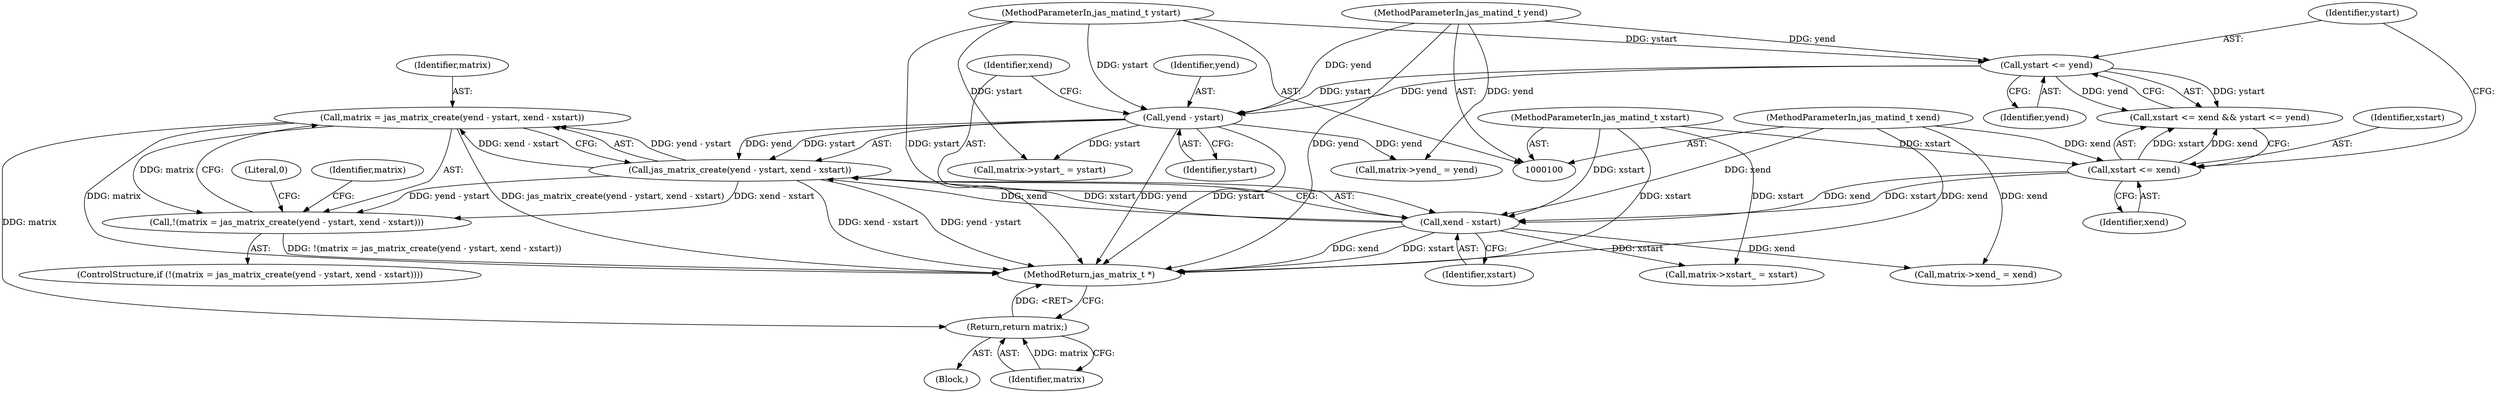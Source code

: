 digraph "0_jasper_d42b2388f7f8e0332c846675133acea151fc557a_27@API" {
"1000117" [label="(Call,matrix = jas_matrix_create(yend - ystart, xend - xstart))"];
"1000119" [label="(Call,jas_matrix_create(yend - ystart, xend - xstart))"];
"1000120" [label="(Call,yend - ystart)"];
"1000112" [label="(Call,ystart <= yend)"];
"1000102" [label="(MethodParameterIn,jas_matind_t ystart)"];
"1000104" [label="(MethodParameterIn,jas_matind_t yend)"];
"1000123" [label="(Call,xend - xstart)"];
"1000109" [label="(Call,xstart <= xend)"];
"1000101" [label="(MethodParameterIn,jas_matind_t xstart)"];
"1000103" [label="(MethodParameterIn,jas_matind_t xend)"];
"1000116" [label="(Call,!(matrix = jas_matrix_create(yend - ystart, xend - xstart)))"];
"1000149" [label="(Return,return matrix;)"];
"1000123" [label="(Call,xend - xstart)"];
"1000112" [label="(Call,ystart <= yend)"];
"1000116" [label="(Call,!(matrix = jas_matrix_create(yend - ystart, xend - xstart)))"];
"1000151" [label="(MethodReturn,jas_matrix_t *)"];
"1000121" [label="(Identifier,yend)"];
"1000144" [label="(Call,matrix->yend_ = yend)"];
"1000129" [label="(Call,matrix->xstart_ = xstart)"];
"1000114" [label="(Identifier,yend)"];
"1000124" [label="(Identifier,xend)"];
"1000125" [label="(Identifier,xstart)"];
"1000109" [label="(Call,xstart <= xend)"];
"1000101" [label="(MethodParameterIn,jas_matind_t xstart)"];
"1000105" [label="(Block,)"];
"1000113" [label="(Identifier,ystart)"];
"1000110" [label="(Identifier,xstart)"];
"1000102" [label="(MethodParameterIn,jas_matind_t ystart)"];
"1000119" [label="(Call,jas_matrix_create(yend - ystart, xend - xstart))"];
"1000117" [label="(Call,matrix = jas_matrix_create(yend - ystart, xend - xstart))"];
"1000134" [label="(Call,matrix->ystart_ = ystart)"];
"1000115" [label="(ControlStructure,if (!(matrix = jas_matrix_create(yend - ystart, xend - xstart))))"];
"1000111" [label="(Identifier,xend)"];
"1000118" [label="(Identifier,matrix)"];
"1000128" [label="(Literal,0)"];
"1000108" [label="(Call,xstart <= xend && ystart <= yend)"];
"1000104" [label="(MethodParameterIn,jas_matind_t yend)"];
"1000120" [label="(Call,yend - ystart)"];
"1000122" [label="(Identifier,ystart)"];
"1000139" [label="(Call,matrix->xend_ = xend)"];
"1000150" [label="(Identifier,matrix)"];
"1000103" [label="(MethodParameterIn,jas_matind_t xend)"];
"1000149" [label="(Return,return matrix;)"];
"1000131" [label="(Identifier,matrix)"];
"1000117" -> "1000116"  [label="AST: "];
"1000117" -> "1000119"  [label="CFG: "];
"1000118" -> "1000117"  [label="AST: "];
"1000119" -> "1000117"  [label="AST: "];
"1000116" -> "1000117"  [label="CFG: "];
"1000117" -> "1000151"  [label="DDG: matrix"];
"1000117" -> "1000151"  [label="DDG: jas_matrix_create(yend - ystart, xend - xstart)"];
"1000117" -> "1000116"  [label="DDG: matrix"];
"1000119" -> "1000117"  [label="DDG: yend - ystart"];
"1000119" -> "1000117"  [label="DDG: xend - xstart"];
"1000117" -> "1000149"  [label="DDG: matrix"];
"1000119" -> "1000123"  [label="CFG: "];
"1000120" -> "1000119"  [label="AST: "];
"1000123" -> "1000119"  [label="AST: "];
"1000119" -> "1000151"  [label="DDG: xend - xstart"];
"1000119" -> "1000151"  [label="DDG: yend - ystart"];
"1000119" -> "1000116"  [label="DDG: yend - ystart"];
"1000119" -> "1000116"  [label="DDG: xend - xstart"];
"1000120" -> "1000119"  [label="DDG: yend"];
"1000120" -> "1000119"  [label="DDG: ystart"];
"1000123" -> "1000119"  [label="DDG: xend"];
"1000123" -> "1000119"  [label="DDG: xstart"];
"1000120" -> "1000122"  [label="CFG: "];
"1000121" -> "1000120"  [label="AST: "];
"1000122" -> "1000120"  [label="AST: "];
"1000124" -> "1000120"  [label="CFG: "];
"1000120" -> "1000151"  [label="DDG: yend"];
"1000120" -> "1000151"  [label="DDG: ystart"];
"1000112" -> "1000120"  [label="DDG: yend"];
"1000112" -> "1000120"  [label="DDG: ystart"];
"1000104" -> "1000120"  [label="DDG: yend"];
"1000102" -> "1000120"  [label="DDG: ystart"];
"1000120" -> "1000134"  [label="DDG: ystart"];
"1000120" -> "1000144"  [label="DDG: yend"];
"1000112" -> "1000108"  [label="AST: "];
"1000112" -> "1000114"  [label="CFG: "];
"1000113" -> "1000112"  [label="AST: "];
"1000114" -> "1000112"  [label="AST: "];
"1000108" -> "1000112"  [label="CFG: "];
"1000112" -> "1000108"  [label="DDG: ystart"];
"1000112" -> "1000108"  [label="DDG: yend"];
"1000102" -> "1000112"  [label="DDG: ystart"];
"1000104" -> "1000112"  [label="DDG: yend"];
"1000102" -> "1000100"  [label="AST: "];
"1000102" -> "1000151"  [label="DDG: ystart"];
"1000102" -> "1000134"  [label="DDG: ystart"];
"1000104" -> "1000100"  [label="AST: "];
"1000104" -> "1000151"  [label="DDG: yend"];
"1000104" -> "1000144"  [label="DDG: yend"];
"1000123" -> "1000125"  [label="CFG: "];
"1000124" -> "1000123"  [label="AST: "];
"1000125" -> "1000123"  [label="AST: "];
"1000123" -> "1000151"  [label="DDG: xstart"];
"1000123" -> "1000151"  [label="DDG: xend"];
"1000109" -> "1000123"  [label="DDG: xend"];
"1000109" -> "1000123"  [label="DDG: xstart"];
"1000103" -> "1000123"  [label="DDG: xend"];
"1000101" -> "1000123"  [label="DDG: xstart"];
"1000123" -> "1000129"  [label="DDG: xstart"];
"1000123" -> "1000139"  [label="DDG: xend"];
"1000109" -> "1000108"  [label="AST: "];
"1000109" -> "1000111"  [label="CFG: "];
"1000110" -> "1000109"  [label="AST: "];
"1000111" -> "1000109"  [label="AST: "];
"1000113" -> "1000109"  [label="CFG: "];
"1000108" -> "1000109"  [label="CFG: "];
"1000109" -> "1000108"  [label="DDG: xstart"];
"1000109" -> "1000108"  [label="DDG: xend"];
"1000101" -> "1000109"  [label="DDG: xstart"];
"1000103" -> "1000109"  [label="DDG: xend"];
"1000101" -> "1000100"  [label="AST: "];
"1000101" -> "1000151"  [label="DDG: xstart"];
"1000101" -> "1000129"  [label="DDG: xstart"];
"1000103" -> "1000100"  [label="AST: "];
"1000103" -> "1000151"  [label="DDG: xend"];
"1000103" -> "1000139"  [label="DDG: xend"];
"1000116" -> "1000115"  [label="AST: "];
"1000128" -> "1000116"  [label="CFG: "];
"1000131" -> "1000116"  [label="CFG: "];
"1000116" -> "1000151"  [label="DDG: !(matrix = jas_matrix_create(yend - ystart, xend - xstart))"];
"1000149" -> "1000105"  [label="AST: "];
"1000149" -> "1000150"  [label="CFG: "];
"1000150" -> "1000149"  [label="AST: "];
"1000151" -> "1000149"  [label="CFG: "];
"1000149" -> "1000151"  [label="DDG: <RET>"];
"1000150" -> "1000149"  [label="DDG: matrix"];
}
